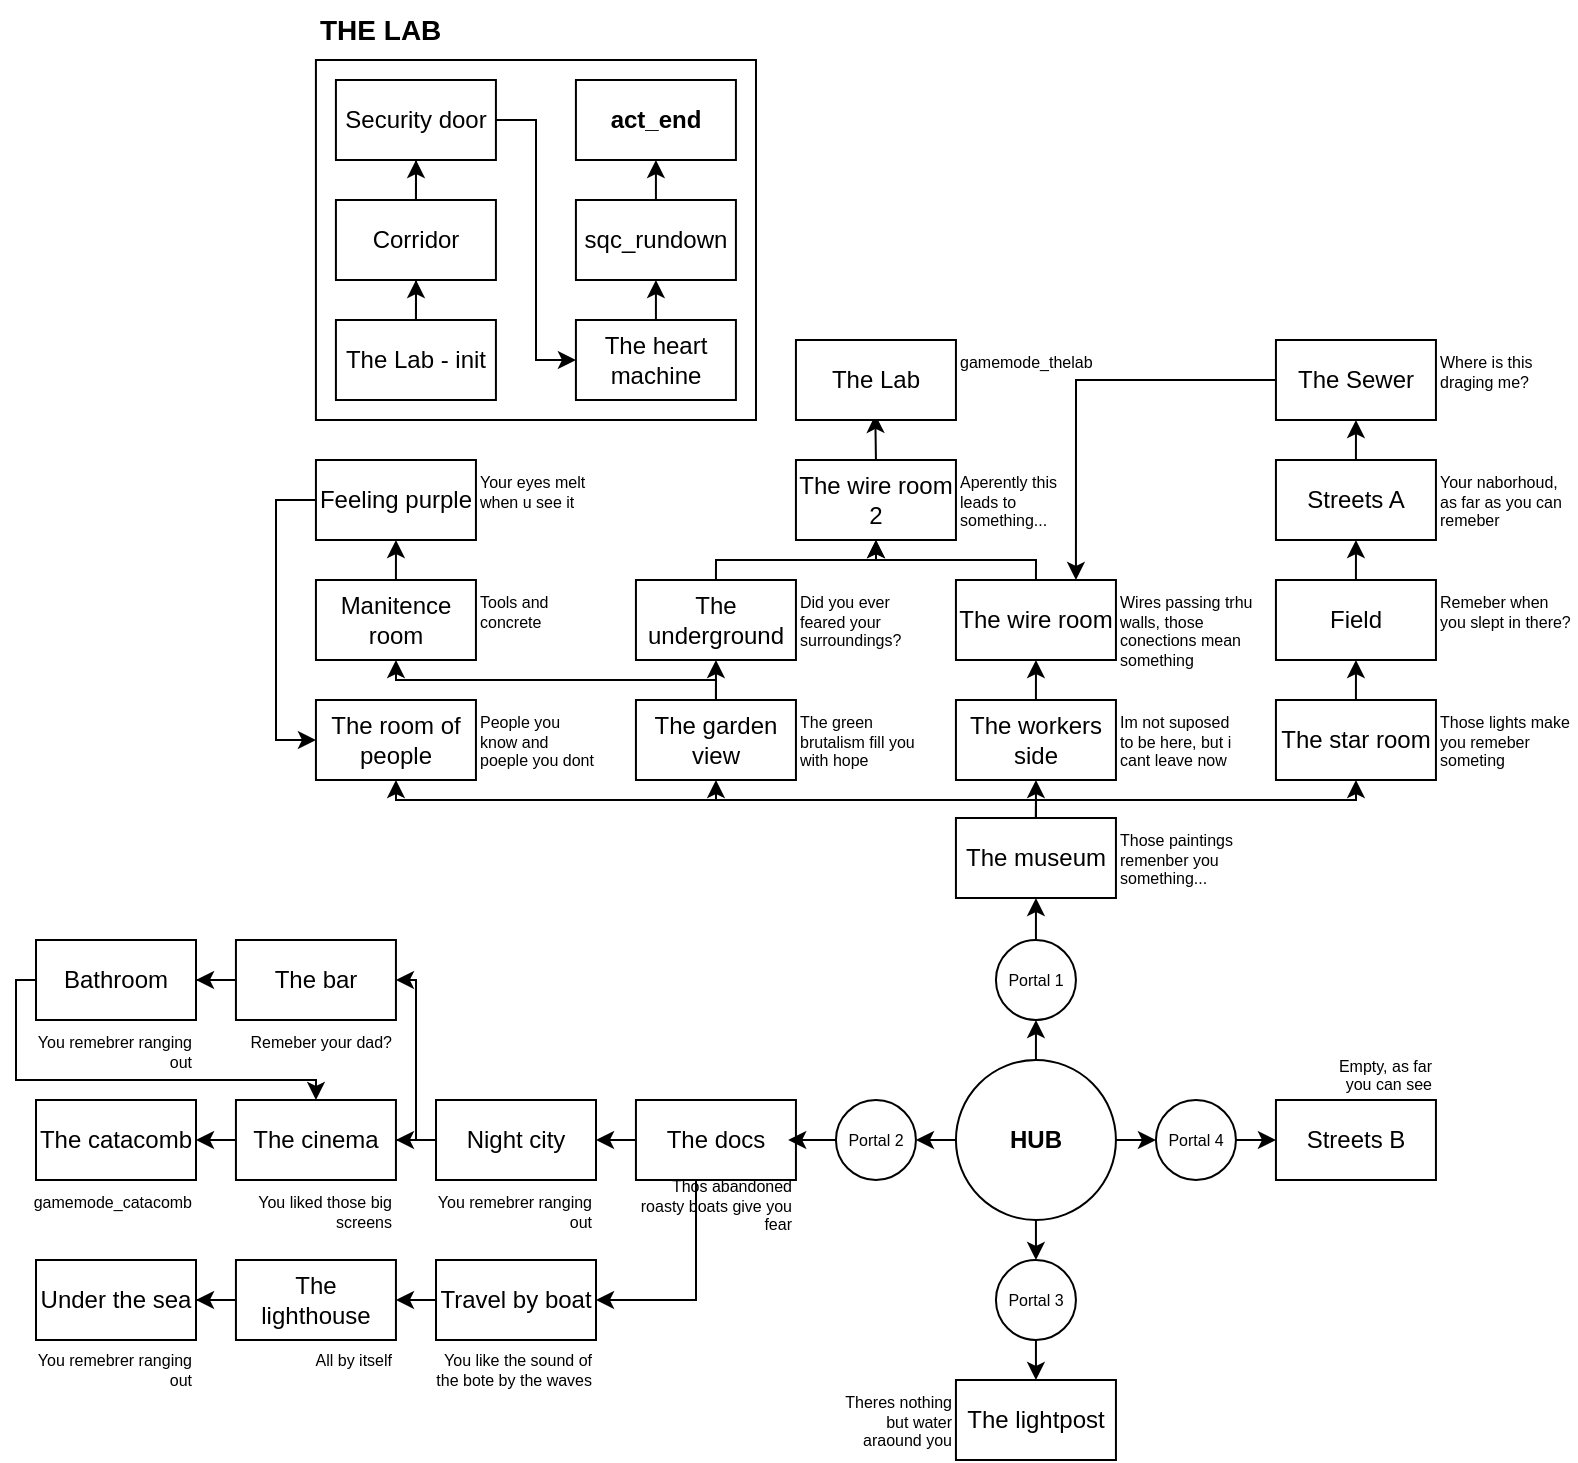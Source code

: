 <mxfile version="13.4.5" type="device"><diagram id="Pc19lq4PYDrqicsKCXSa" name="Page-1"><mxGraphModel dx="852" dy="494" grid="1" gridSize="10" guides="1" tooltips="1" connect="1" arrows="1" fold="1" page="1" pageScale="1" pageWidth="1169" pageHeight="827" math="0" shadow="0"><root><mxCell id="0"/><mxCell id="1" parent="0"/><mxCell id="A_m0dqGV9Qtd7rpwUfEz-50" style="edgeStyle=orthogonalEdgeStyle;rounded=0;orthogonalLoop=1;jettySize=auto;html=1;exitX=0.5;exitY=0;exitDx=0;exitDy=0;entryX=0.5;entryY=1;entryDx=0;entryDy=0;fontSize=8;" parent="1" source="A_m0dqGV9Qtd7rpwUfEz-1" target="A_m0dqGV9Qtd7rpwUfEz-45" edge="1"><mxGeometry relative="1" as="geometry"/></mxCell><mxCell id="A_m0dqGV9Qtd7rpwUfEz-51" style="edgeStyle=orthogonalEdgeStyle;rounded=0;orthogonalLoop=1;jettySize=auto;html=1;exitX=0.5;exitY=0;exitDx=0;exitDy=0;entryX=0.5;entryY=1;entryDx=0;entryDy=0;fontSize=8;" parent="1" source="A_m0dqGV9Qtd7rpwUfEz-1" target="A_m0dqGV9Qtd7rpwUfEz-48" edge="1"><mxGeometry relative="1" as="geometry"><Array as="points"><mxPoint x="699.97" y="1210"/><mxPoint x="539.97" y="1210"/></Array></mxGeometry></mxCell><mxCell id="A_m0dqGV9Qtd7rpwUfEz-52" style="edgeStyle=orthogonalEdgeStyle;rounded=0;orthogonalLoop=1;jettySize=auto;html=1;exitX=0.5;exitY=0;exitDx=0;exitDy=0;entryX=0.5;entryY=1;entryDx=0;entryDy=0;fontSize=8;" parent="1" source="A_m0dqGV9Qtd7rpwUfEz-1" target="A_m0dqGV9Qtd7rpwUfEz-49" edge="1"><mxGeometry relative="1" as="geometry"><Array as="points"><mxPoint x="699.97" y="1210"/><mxPoint x="859.97" y="1210"/></Array></mxGeometry></mxCell><mxCell id="HbvYhMTSDdxVXy9MjqAr-15" style="edgeStyle=orthogonalEdgeStyle;rounded=0;orthogonalLoop=1;jettySize=auto;html=1;exitX=0.5;exitY=0;exitDx=0;exitDy=0;entryX=0.5;entryY=1;entryDx=0;entryDy=0;" parent="1" source="A_m0dqGV9Qtd7rpwUfEz-1" target="HbvYhMTSDdxVXy9MjqAr-14" edge="1"><mxGeometry relative="1" as="geometry"><Array as="points"><mxPoint x="699.97" y="1210"/><mxPoint x="379.97" y="1210"/></Array></mxGeometry></mxCell><mxCell id="A_m0dqGV9Qtd7rpwUfEz-1" value="The museum" style="rounded=0;whiteSpace=wrap;html=1;" parent="1" vertex="1"><mxGeometry x="659.97" y="1219" width="80" height="40" as="geometry"/></mxCell><mxCell id="3eHGIwNzIK6Ah4zsBtiL-5" style="edgeStyle=orthogonalEdgeStyle;rounded=0;orthogonalLoop=1;jettySize=auto;html=1;exitX=0;exitY=0.5;exitDx=0;exitDy=0;entryX=1;entryY=0.5;entryDx=0;entryDy=0;" parent="1" source="A_m0dqGV9Qtd7rpwUfEz-4" target="3eHGIwNzIK6Ah4zsBtiL-2" edge="1"><mxGeometry relative="1" as="geometry"/></mxCell><mxCell id="3eHGIwNzIK6Ah4zsBtiL-19" style="edgeStyle=orthogonalEdgeStyle;rounded=0;orthogonalLoop=1;jettySize=auto;html=1;exitX=0;exitY=0.5;exitDx=0;exitDy=0;entryX=1;entryY=0.5;entryDx=0;entryDy=0;" parent="1" source="A_m0dqGV9Qtd7rpwUfEz-4" target="3eHGIwNzIK6Ah4zsBtiL-17" edge="1"><mxGeometry relative="1" as="geometry"><Array as="points"><mxPoint x="530" y="1380"/><mxPoint x="530" y="1460"/></Array></mxGeometry></mxCell><mxCell id="A_m0dqGV9Qtd7rpwUfEz-4" value="The docs" style="rounded=0;whiteSpace=wrap;html=1;" parent="1" vertex="1"><mxGeometry x="499.97" y="1360" width="80" height="40" as="geometry"/></mxCell><mxCell id="A_m0dqGV9Qtd7rpwUfEz-13" style="edgeStyle=orthogonalEdgeStyle;rounded=0;orthogonalLoop=1;jettySize=auto;html=1;exitX=0.5;exitY=0;exitDx=0;exitDy=0;entryX=0.5;entryY=1;entryDx=0;entryDy=0;fontSize=8;" parent="1" source="A_m0dqGV9Qtd7rpwUfEz-9" target="A_m0dqGV9Qtd7rpwUfEz-1" edge="1"><mxGeometry relative="1" as="geometry"/></mxCell><mxCell id="A_m0dqGV9Qtd7rpwUfEz-9" value="Portal 1" style="ellipse;whiteSpace=wrap;html=1;aspect=fixed;fontSize=8;" parent="1" vertex="1"><mxGeometry x="679.97" y="1280" width="40" height="40" as="geometry"/></mxCell><mxCell id="A_m0dqGV9Qtd7rpwUfEz-24" style="edgeStyle=orthogonalEdgeStyle;rounded=0;orthogonalLoop=1;jettySize=auto;html=1;exitX=1;exitY=0.5;exitDx=0;exitDy=0;entryX=0;entryY=0.5;entryDx=0;entryDy=0;fontSize=8;" parent="1" source="A_m0dqGV9Qtd7rpwUfEz-10" target="A_m0dqGV9Qtd7rpwUfEz-15" edge="1"><mxGeometry relative="1" as="geometry"/></mxCell><mxCell id="A_m0dqGV9Qtd7rpwUfEz-10" value="Portal 4" style="ellipse;whiteSpace=wrap;html=1;aspect=fixed;fontSize=8;" parent="1" vertex="1"><mxGeometry x="759.97" y="1360" width="40" height="40" as="geometry"/></mxCell><mxCell id="HbvYhMTSDdxVXy9MjqAr-23" style="edgeStyle=orthogonalEdgeStyle;rounded=0;orthogonalLoop=1;jettySize=auto;html=1;exitX=1;exitY=0.5;exitDx=0;exitDy=0;entryX=0.5;entryY=0;entryDx=0;entryDy=0;" parent="1" source="A_m0dqGV9Qtd7rpwUfEz-11" target="A_m0dqGV9Qtd7rpwUfEz-14" edge="1"><mxGeometry relative="1" as="geometry"/></mxCell><mxCell id="A_m0dqGV9Qtd7rpwUfEz-11" value="Portal 3" style="ellipse;whiteSpace=wrap;html=1;aspect=fixed;fontSize=8;direction=south;" parent="1" vertex="1"><mxGeometry x="679.97" y="1440" width="40" height="40" as="geometry"/></mxCell><mxCell id="A_m0dqGV9Qtd7rpwUfEz-22" style="edgeStyle=orthogonalEdgeStyle;rounded=0;orthogonalLoop=1;jettySize=auto;html=1;exitX=0;exitY=0.5;exitDx=0;exitDy=0;entryX=0.952;entryY=0.493;entryDx=0;entryDy=0;entryPerimeter=0;fontSize=8;" parent="1" source="A_m0dqGV9Qtd7rpwUfEz-12" target="A_m0dqGV9Qtd7rpwUfEz-4" edge="1"><mxGeometry relative="1" as="geometry"/></mxCell><mxCell id="A_m0dqGV9Qtd7rpwUfEz-12" value="Portal 2" style="ellipse;whiteSpace=wrap;html=1;aspect=fixed;fontSize=8;" parent="1" vertex="1"><mxGeometry x="599.97" y="1360" width="40" height="40" as="geometry"/></mxCell><mxCell id="A_m0dqGV9Qtd7rpwUfEz-14" value="The lightpost" style="rounded=0;whiteSpace=wrap;html=1;" parent="1" vertex="1"><mxGeometry x="659.97" y="1500" width="80" height="40" as="geometry"/></mxCell><mxCell id="A_m0dqGV9Qtd7rpwUfEz-15" value="Streets B" style="rounded=0;whiteSpace=wrap;html=1;" parent="1" vertex="1"><mxGeometry x="819.97" y="1360" width="80" height="40" as="geometry"/></mxCell><mxCell id="A_m0dqGV9Qtd7rpwUfEz-34" value="Those paintings remenber you something..." style="text;html=1;strokeColor=none;fillColor=none;align=left;verticalAlign=top;whiteSpace=wrap;rounded=0;fontSize=8;" parent="1" vertex="1"><mxGeometry x="739.97" y="1219" width="60" height="40" as="geometry"/></mxCell><mxCell id="A_m0dqGV9Qtd7rpwUfEz-35" value="Thos abandoned roasty boats give you fear" style="text;html=1;strokeColor=none;fillColor=none;align=right;verticalAlign=bottom;whiteSpace=wrap;rounded=0;fontSize=8;" parent="1" vertex="1"><mxGeometry x="499.97" y="1400" width="80" height="30" as="geometry"/></mxCell><mxCell id="A_m0dqGV9Qtd7rpwUfEz-36" value="Theres nothing but water araound you" style="text;html=1;strokeColor=none;fillColor=none;align=right;verticalAlign=top;whiteSpace=wrap;rounded=0;fontSize=8;" parent="1" vertex="1"><mxGeometry x="599.97" y="1500" width="60" height="40" as="geometry"/></mxCell><mxCell id="A_m0dqGV9Qtd7rpwUfEz-39" value="Empty, as far you can see" style="text;html=1;strokeColor=none;fillColor=none;align=right;verticalAlign=bottom;whiteSpace=wrap;rounded=0;fontSize=8;" parent="1" vertex="1"><mxGeometry x="849.97" y="1320" width="50" height="40" as="geometry"/></mxCell><mxCell id="A_m0dqGV9Qtd7rpwUfEz-56" style="edgeStyle=orthogonalEdgeStyle;rounded=0;orthogonalLoop=1;jettySize=auto;html=1;exitX=0.5;exitY=0;exitDx=0;exitDy=0;entryX=0.5;entryY=1;entryDx=0;entryDy=0;fontSize=8;" parent="1" source="A_m0dqGV9Qtd7rpwUfEz-45" target="A_m0dqGV9Qtd7rpwUfEz-55" edge="1"><mxGeometry relative="1" as="geometry"/></mxCell><mxCell id="A_m0dqGV9Qtd7rpwUfEz-45" value="The workers side" style="rounded=0;whiteSpace=wrap;html=1;" parent="1" vertex="1"><mxGeometry x="659.97" y="1160" width="80" height="40" as="geometry"/></mxCell><mxCell id="A_m0dqGV9Qtd7rpwUfEz-46" value="Im not suposed to be here, but i cant leave now" style="text;html=1;strokeColor=none;fillColor=none;align=left;verticalAlign=top;whiteSpace=wrap;rounded=0;fontSize=8;" parent="1" vertex="1"><mxGeometry x="739.97" y="1160" width="60" height="40" as="geometry"/></mxCell><mxCell id="A_m0dqGV9Qtd7rpwUfEz-62" style="edgeStyle=orthogonalEdgeStyle;rounded=0;orthogonalLoop=1;jettySize=auto;html=1;exitX=0.5;exitY=0;exitDx=0;exitDy=0;entryX=0.5;entryY=1;entryDx=0;entryDy=0;fontSize=8;" parent="1" source="A_m0dqGV9Qtd7rpwUfEz-48" target="A_m0dqGV9Qtd7rpwUfEz-61" edge="1"><mxGeometry relative="1" as="geometry"/></mxCell><mxCell id="A_m0dqGV9Qtd7rpwUfEz-66" style="edgeStyle=orthogonalEdgeStyle;rounded=0;orthogonalLoop=1;jettySize=auto;html=1;exitX=0.5;exitY=0;exitDx=0;exitDy=0;entryX=0.5;entryY=1;entryDx=0;entryDy=0;fontSize=8;" parent="1" source="A_m0dqGV9Qtd7rpwUfEz-48" target="A_m0dqGV9Qtd7rpwUfEz-65" edge="1"><mxGeometry relative="1" as="geometry"><Array as="points"><mxPoint x="539.97" y="1150"/><mxPoint x="379.97" y="1150"/></Array></mxGeometry></mxCell><mxCell id="A_m0dqGV9Qtd7rpwUfEz-48" value="The garden view" style="rounded=0;whiteSpace=wrap;html=1;" parent="1" vertex="1"><mxGeometry x="499.97" y="1160" width="80" height="40" as="geometry"/></mxCell><mxCell id="A_m0dqGV9Qtd7rpwUfEz-59" style="edgeStyle=orthogonalEdgeStyle;rounded=0;orthogonalLoop=1;jettySize=auto;html=1;exitX=0.5;exitY=0;exitDx=0;exitDy=0;entryX=0.5;entryY=1;entryDx=0;entryDy=0;fontSize=8;" parent="1" source="A_m0dqGV9Qtd7rpwUfEz-49" target="A_m0dqGV9Qtd7rpwUfEz-57" edge="1"><mxGeometry relative="1" as="geometry"/></mxCell><mxCell id="A_m0dqGV9Qtd7rpwUfEz-49" value="The star room" style="rounded=0;whiteSpace=wrap;html=1;" parent="1" vertex="1"><mxGeometry x="819.97" y="1160" width="80" height="40" as="geometry"/></mxCell><mxCell id="A_m0dqGV9Qtd7rpwUfEz-53" value="The green brutalism fill you with hope" style="text;html=1;strokeColor=none;fillColor=none;align=left;verticalAlign=top;whiteSpace=wrap;rounded=0;fontSize=8;" parent="1" vertex="1"><mxGeometry x="579.97" y="1160" width="60" height="40" as="geometry"/></mxCell><mxCell id="A_m0dqGV9Qtd7rpwUfEz-54" value="Those lights make you remeber someting" style="text;html=1;strokeColor=none;fillColor=none;align=left;verticalAlign=top;whiteSpace=wrap;rounded=0;fontSize=8;" parent="1" vertex="1"><mxGeometry x="899.97" y="1160" width="70" height="40" as="geometry"/></mxCell><mxCell id="A_m0dqGV9Qtd7rpwUfEz-70" style="edgeStyle=orthogonalEdgeStyle;rounded=0;orthogonalLoop=1;jettySize=auto;html=1;exitX=0.5;exitY=0;exitDx=0;exitDy=0;entryX=0.5;entryY=1;entryDx=0;entryDy=0;fontSize=8;" parent="1" source="A_m0dqGV9Qtd7rpwUfEz-55" target="A_m0dqGV9Qtd7rpwUfEz-69" edge="1"><mxGeometry relative="1" as="geometry"><Array as="points"><mxPoint x="699.97" y="1090"/><mxPoint x="619.97" y="1090"/></Array></mxGeometry></mxCell><mxCell id="A_m0dqGV9Qtd7rpwUfEz-55" value="The wire room" style="rounded=0;whiteSpace=wrap;html=1;" parent="1" vertex="1"><mxGeometry x="659.97" y="1100" width="80" height="40" as="geometry"/></mxCell><mxCell id="HbvYhMTSDdxVXy9MjqAr-5" style="edgeStyle=orthogonalEdgeStyle;rounded=0;orthogonalLoop=1;jettySize=auto;html=1;exitX=0.5;exitY=0;exitDx=0;exitDy=0;entryX=0.5;entryY=1;entryDx=0;entryDy=0;" parent="1" source="A_m0dqGV9Qtd7rpwUfEz-57" target="HbvYhMTSDdxVXy9MjqAr-4" edge="1"><mxGeometry relative="1" as="geometry"/></mxCell><mxCell id="A_m0dqGV9Qtd7rpwUfEz-57" value="Field" style="rounded=0;whiteSpace=wrap;html=1;" parent="1" vertex="1"><mxGeometry x="819.97" y="1100" width="80" height="40" as="geometry"/></mxCell><mxCell id="A_m0dqGV9Qtd7rpwUfEz-58" value="Wires passing trhu walls, those conections mean something" style="text;html=1;strokeColor=none;fillColor=none;align=left;verticalAlign=top;whiteSpace=wrap;rounded=0;fontSize=8;" parent="1" vertex="1"><mxGeometry x="739.97" y="1100" width="70" height="40" as="geometry"/></mxCell><mxCell id="A_m0dqGV9Qtd7rpwUfEz-60" value="Remeber when you slept in there?" style="text;html=1;strokeColor=none;fillColor=none;align=left;verticalAlign=top;whiteSpace=wrap;rounded=0;fontSize=8;" parent="1" vertex="1"><mxGeometry x="899.97" y="1100" width="70" height="40" as="geometry"/></mxCell><mxCell id="A_m0dqGV9Qtd7rpwUfEz-71" style="edgeStyle=orthogonalEdgeStyle;rounded=0;orthogonalLoop=1;jettySize=auto;html=1;exitX=0.5;exitY=0;exitDx=0;exitDy=0;entryX=0.5;entryY=1;entryDx=0;entryDy=0;fontSize=8;" parent="1" source="A_m0dqGV9Qtd7rpwUfEz-61" target="A_m0dqGV9Qtd7rpwUfEz-69" edge="1"><mxGeometry relative="1" as="geometry"><Array as="points"><mxPoint x="539.97" y="1090"/><mxPoint x="619.97" y="1090"/></Array></mxGeometry></mxCell><mxCell id="A_m0dqGV9Qtd7rpwUfEz-61" value="The underground" style="rounded=0;whiteSpace=wrap;html=1;" parent="1" vertex="1"><mxGeometry x="499.97" y="1100" width="80" height="40" as="geometry"/></mxCell><mxCell id="HbvYhMTSDdxVXy9MjqAr-35" style="edgeStyle=orthogonalEdgeStyle;rounded=0;orthogonalLoop=1;jettySize=auto;html=1;exitX=0.5;exitY=0;exitDx=0;exitDy=0;entryX=0.5;entryY=1;entryDx=0;entryDy=0;" parent="1" source="A_m0dqGV9Qtd7rpwUfEz-65" target="HbvYhMTSDdxVXy9MjqAr-18" edge="1"><mxGeometry relative="1" as="geometry"/></mxCell><mxCell id="A_m0dqGV9Qtd7rpwUfEz-65" value="Manitence room" style="rounded=0;whiteSpace=wrap;html=1;" parent="1" vertex="1"><mxGeometry x="339.97" y="1100" width="80" height="40" as="geometry"/></mxCell><mxCell id="A_m0dqGV9Qtd7rpwUfEz-67" value="Tools and concrete" style="text;html=1;strokeColor=none;fillColor=none;align=left;verticalAlign=top;whiteSpace=wrap;rounded=0;fontSize=8;" parent="1" vertex="1"><mxGeometry x="419.97" y="1100" width="60" height="40" as="geometry"/></mxCell><mxCell id="A_m0dqGV9Qtd7rpwUfEz-68" value="Did you ever feared your surroundings?" style="text;html=1;strokeColor=none;fillColor=none;align=left;verticalAlign=top;whiteSpace=wrap;rounded=0;fontSize=8;" parent="1" vertex="1"><mxGeometry x="579.97" y="1100" width="60" height="40" as="geometry"/></mxCell><mxCell id="HbvYhMTSDdxVXy9MjqAr-2" style="edgeStyle=orthogonalEdgeStyle;rounded=0;orthogonalLoop=1;jettySize=auto;html=1;exitX=0.5;exitY=0;exitDx=0;exitDy=0;entryX=0.496;entryY=0.935;entryDx=0;entryDy=0;entryPerimeter=0;" parent="1" source="A_m0dqGV9Qtd7rpwUfEz-69" target="HbvYhMTSDdxVXy9MjqAr-1" edge="1"><mxGeometry relative="1" as="geometry"/></mxCell><mxCell id="A_m0dqGV9Qtd7rpwUfEz-69" value="The wire room 2" style="rounded=0;whiteSpace=wrap;html=1;" parent="1" vertex="1"><mxGeometry x="579.97" y="1040" width="80" height="40" as="geometry"/></mxCell><mxCell id="A_m0dqGV9Qtd7rpwUfEz-72" value="Aperently this leads to something..." style="text;html=1;strokeColor=none;fillColor=none;align=left;verticalAlign=top;whiteSpace=wrap;rounded=0;fontSize=8;" parent="1" vertex="1"><mxGeometry x="659.97" y="1040" width="60.03" height="40" as="geometry"/></mxCell><mxCell id="HbvYhMTSDdxVXy9MjqAr-1" value="The Lab" style="rounded=0;whiteSpace=wrap;html=1;" parent="1" vertex="1"><mxGeometry x="579.97" y="980" width="80" height="40" as="geometry"/></mxCell><mxCell id="HbvYhMTSDdxVXy9MjqAr-37" style="edgeStyle=orthogonalEdgeStyle;rounded=0;orthogonalLoop=1;jettySize=auto;html=1;exitX=0.5;exitY=0;exitDx=0;exitDy=0;entryX=0.5;entryY=1;entryDx=0;entryDy=0;" parent="1" source="HbvYhMTSDdxVXy9MjqAr-4" target="HbvYhMTSDdxVXy9MjqAr-28" edge="1"><mxGeometry relative="1" as="geometry"/></mxCell><mxCell id="HbvYhMTSDdxVXy9MjqAr-4" value="Streets A" style="rounded=0;whiteSpace=wrap;html=1;" parent="1" vertex="1"><mxGeometry x="819.97" y="1040" width="80" height="40" as="geometry"/></mxCell><mxCell id="HbvYhMTSDdxVXy9MjqAr-12" value="Your naborhoud, as far as you can remeber" style="text;html=1;strokeColor=none;fillColor=none;align=left;verticalAlign=top;whiteSpace=wrap;rounded=0;fontSize=8;" parent="1" vertex="1"><mxGeometry x="899.97" y="1040" width="70" height="40" as="geometry"/></mxCell><mxCell id="HbvYhMTSDdxVXy9MjqAr-14" value="The room of people" style="rounded=0;whiteSpace=wrap;html=1;" parent="1" vertex="1"><mxGeometry x="339.97" y="1160" width="80" height="40" as="geometry"/></mxCell><mxCell id="HbvYhMTSDdxVXy9MjqAr-16" value="People you know and poeple you dont" style="text;html=1;strokeColor=none;fillColor=none;align=left;verticalAlign=top;whiteSpace=wrap;rounded=0;fontSize=8;" parent="1" vertex="1"><mxGeometry x="419.97" y="1160" width="60" height="40" as="geometry"/></mxCell><mxCell id="HbvYhMTSDdxVXy9MjqAr-36" style="edgeStyle=orthogonalEdgeStyle;rounded=0;orthogonalLoop=1;jettySize=auto;html=1;exitX=0;exitY=0.5;exitDx=0;exitDy=0;entryX=0;entryY=0.5;entryDx=0;entryDy=0;" parent="1" source="HbvYhMTSDdxVXy9MjqAr-18" target="HbvYhMTSDdxVXy9MjqAr-14" edge="1"><mxGeometry relative="1" as="geometry"/></mxCell><mxCell id="HbvYhMTSDdxVXy9MjqAr-18" value="Feeling purple" style="rounded=0;whiteSpace=wrap;html=1;" parent="1" vertex="1"><mxGeometry x="339.97" y="1040" width="80" height="40" as="geometry"/></mxCell><mxCell id="HbvYhMTSDdxVXy9MjqAr-22" value="Your eyes melt when u see it" style="text;html=1;strokeColor=none;fillColor=none;align=left;verticalAlign=top;whiteSpace=wrap;rounded=0;fontSize=8;" parent="1" vertex="1"><mxGeometry x="419.97" y="1040" width="60" height="40" as="geometry"/></mxCell><mxCell id="HbvYhMTSDdxVXy9MjqAr-32" style="edgeStyle=orthogonalEdgeStyle;rounded=0;orthogonalLoop=1;jettySize=auto;html=1;exitX=0;exitY=0.5;exitDx=0;exitDy=0;entryX=0.75;entryY=0;entryDx=0;entryDy=0;" parent="1" source="HbvYhMTSDdxVXy9MjqAr-28" target="A_m0dqGV9Qtd7rpwUfEz-55" edge="1"><mxGeometry relative="1" as="geometry"/></mxCell><mxCell id="HbvYhMTSDdxVXy9MjqAr-28" value="The Sewer" style="rounded=0;whiteSpace=wrap;html=1;" parent="1" vertex="1"><mxGeometry x="819.97" y="980" width="80" height="40" as="geometry"/></mxCell><mxCell id="HbvYhMTSDdxVXy9MjqAr-38" value="Where is this draging me?" style="text;html=1;strokeColor=none;fillColor=none;align=left;verticalAlign=top;whiteSpace=wrap;rounded=0;fontSize=8;" parent="1" vertex="1"><mxGeometry x="899.97" y="980" width="70" height="40" as="geometry"/></mxCell><mxCell id="HbvYhMTSDdxVXy9MjqAr-44" style="edgeStyle=orthogonalEdgeStyle;rounded=0;orthogonalLoop=1;jettySize=auto;html=1;exitX=0.5;exitY=0;exitDx=0;exitDy=0;" parent="1" source="HbvYhMTSDdxVXy9MjqAr-39" target="HbvYhMTSDdxVXy9MjqAr-41" edge="1"><mxGeometry relative="1" as="geometry"/></mxCell><mxCell id="HbvYhMTSDdxVXy9MjqAr-39" value="The Lab - init" style="rounded=0;whiteSpace=wrap;html=1;" parent="1" vertex="1"><mxGeometry x="349.96" y="970" width="80" height="40" as="geometry"/></mxCell><mxCell id="HbvYhMTSDdxVXy9MjqAr-45" style="edgeStyle=orthogonalEdgeStyle;rounded=0;orthogonalLoop=1;jettySize=auto;html=1;exitX=0.5;exitY=0;exitDx=0;exitDy=0;" parent="1" source="HbvYhMTSDdxVXy9MjqAr-41" target="HbvYhMTSDdxVXy9MjqAr-43" edge="1"><mxGeometry relative="1" as="geometry"/></mxCell><mxCell id="HbvYhMTSDdxVXy9MjqAr-41" value="Corridor" style="rounded=0;whiteSpace=wrap;html=1;" parent="1" vertex="1"><mxGeometry x="349.96" y="910" width="80" height="40" as="geometry"/></mxCell><mxCell id="HbvYhMTSDdxVXy9MjqAr-48" style="edgeStyle=orthogonalEdgeStyle;rounded=0;orthogonalLoop=1;jettySize=auto;html=1;exitX=0.5;exitY=0;exitDx=0;exitDy=0;entryX=0.5;entryY=1;entryDx=0;entryDy=0;" parent="1" source="HbvYhMTSDdxVXy9MjqAr-42" target="HbvYhMTSDdxVXy9MjqAr-47" edge="1"><mxGeometry relative="1" as="geometry"/></mxCell><mxCell id="HbvYhMTSDdxVXy9MjqAr-42" value="The heart machine" style="rounded=0;whiteSpace=wrap;html=1;" parent="1" vertex="1"><mxGeometry x="469.96" y="970" width="80" height="40" as="geometry"/></mxCell><mxCell id="HbvYhMTSDdxVXy9MjqAr-51" style="edgeStyle=orthogonalEdgeStyle;rounded=0;orthogonalLoop=1;jettySize=auto;html=1;exitX=1;exitY=0.5;exitDx=0;exitDy=0;entryX=0;entryY=0.5;entryDx=0;entryDy=0;" parent="1" source="HbvYhMTSDdxVXy9MjqAr-43" target="HbvYhMTSDdxVXy9MjqAr-42" edge="1"><mxGeometry relative="1" as="geometry"/></mxCell><mxCell id="HbvYhMTSDdxVXy9MjqAr-43" value="Security door" style="rounded=0;whiteSpace=wrap;html=1;" parent="1" vertex="1"><mxGeometry x="349.96" y="850" width="80" height="40" as="geometry"/></mxCell><mxCell id="HbvYhMTSDdxVXy9MjqAr-50" style="edgeStyle=orthogonalEdgeStyle;rounded=0;orthogonalLoop=1;jettySize=auto;html=1;exitX=0.5;exitY=0;exitDx=0;exitDy=0;entryX=0.5;entryY=1;entryDx=0;entryDy=0;" parent="1" source="HbvYhMTSDdxVXy9MjqAr-47" target="HbvYhMTSDdxVXy9MjqAr-49" edge="1"><mxGeometry relative="1" as="geometry"/></mxCell><mxCell id="HbvYhMTSDdxVXy9MjqAr-47" value="sqc_rundown" style="rounded=0;whiteSpace=wrap;html=1;" parent="1" vertex="1"><mxGeometry x="469.96" y="910" width="80" height="40" as="geometry"/></mxCell><mxCell id="HbvYhMTSDdxVXy9MjqAr-49" value="act_end" style="rounded=0;whiteSpace=wrap;html=1;fontStyle=1" parent="1" vertex="1"><mxGeometry x="469.96" y="850" width="80" height="40" as="geometry"/></mxCell><mxCell id="3eHGIwNzIK6Ah4zsBtiL-22" style="edgeStyle=orthogonalEdgeStyle;rounded=0;orthogonalLoop=1;jettySize=auto;html=1;exitX=0;exitY=0.5;exitDx=0;exitDy=0;" parent="1" source="3eHGIwNzIK6Ah4zsBtiL-2" target="3eHGIwNzIK6Ah4zsBtiL-8" edge="1"><mxGeometry relative="1" as="geometry"/></mxCell><mxCell id="3eHGIwNzIK6Ah4zsBtiL-23" style="edgeStyle=orthogonalEdgeStyle;rounded=0;orthogonalLoop=1;jettySize=auto;html=1;exitX=0;exitY=0.5;exitDx=0;exitDy=0;entryX=1;entryY=0.5;entryDx=0;entryDy=0;" parent="1" source="3eHGIwNzIK6Ah4zsBtiL-2" target="3eHGIwNzIK6Ah4zsBtiL-9" edge="1"><mxGeometry relative="1" as="geometry"><Array as="points"><mxPoint x="390.0" y="1380"/><mxPoint x="390.0" y="1300"/></Array></mxGeometry></mxCell><mxCell id="3eHGIwNzIK6Ah4zsBtiL-2" value="Night city" style="rounded=0;whiteSpace=wrap;html=1;" parent="1" vertex="1"><mxGeometry x="400.0" y="1360" width="80" height="40" as="geometry"/></mxCell><mxCell id="3eHGIwNzIK6Ah4zsBtiL-7" value="You remebrer ranging out" style="text;html=1;strokeColor=none;fillColor=none;align=right;verticalAlign=top;whiteSpace=wrap;rounded=0;fontSize=8;" parent="1" vertex="1"><mxGeometry x="400.0" y="1400" width="80" height="30" as="geometry"/></mxCell><mxCell id="3eHGIwNzIK6Ah4zsBtiL-32" style="edgeStyle=orthogonalEdgeStyle;rounded=0;orthogonalLoop=1;jettySize=auto;html=1;exitX=0;exitY=0.5;exitDx=0;exitDy=0;entryX=1;entryY=0.5;entryDx=0;entryDy=0;" parent="1" source="3eHGIwNzIK6Ah4zsBtiL-8" target="3eHGIwNzIK6Ah4zsBtiL-29" edge="1"><mxGeometry relative="1" as="geometry"/></mxCell><mxCell id="3eHGIwNzIK6Ah4zsBtiL-8" value="The cinema" style="rounded=0;whiteSpace=wrap;html=1;" parent="1" vertex="1"><mxGeometry x="299.97" y="1360" width="80" height="40" as="geometry"/></mxCell><mxCell id="3eHGIwNzIK6Ah4zsBtiL-27" style="edgeStyle=orthogonalEdgeStyle;rounded=0;orthogonalLoop=1;jettySize=auto;html=1;exitX=0;exitY=0.5;exitDx=0;exitDy=0;" parent="1" source="3eHGIwNzIK6Ah4zsBtiL-9" target="3eHGIwNzIK6Ah4zsBtiL-26" edge="1"><mxGeometry relative="1" as="geometry"/></mxCell><mxCell id="3eHGIwNzIK6Ah4zsBtiL-9" value="The bar" style="rounded=0;whiteSpace=wrap;html=1;" parent="1" vertex="1"><mxGeometry x="299.97" y="1280" width="80" height="40" as="geometry"/></mxCell><mxCell id="3eHGIwNzIK6Ah4zsBtiL-25" style="edgeStyle=orthogonalEdgeStyle;rounded=0;orthogonalLoop=1;jettySize=auto;html=1;exitX=0;exitY=0.5;exitDx=0;exitDy=0;" parent="1" source="3eHGIwNzIK6Ah4zsBtiL-10" target="3eHGIwNzIK6Ah4zsBtiL-14" edge="1"><mxGeometry relative="1" as="geometry"/></mxCell><mxCell id="3eHGIwNzIK6Ah4zsBtiL-10" value="The lighthouse" style="rounded=0;whiteSpace=wrap;html=1;" parent="1" vertex="1"><mxGeometry x="299.97" y="1440" width="80" height="40" as="geometry"/></mxCell><mxCell id="3eHGIwNzIK6Ah4zsBtiL-11" value="You liked those big screens" style="text;html=1;strokeColor=none;fillColor=none;align=right;verticalAlign=top;whiteSpace=wrap;rounded=0;fontSize=8;" parent="1" vertex="1"><mxGeometry x="299.97" y="1400" width="80" height="30" as="geometry"/></mxCell><mxCell id="3eHGIwNzIK6Ah4zsBtiL-12" value="Remeber your dad?" style="text;html=1;strokeColor=none;fillColor=none;align=right;verticalAlign=top;whiteSpace=wrap;rounded=0;fontSize=8;" parent="1" vertex="1"><mxGeometry x="299.97" y="1320" width="80" height="30" as="geometry"/></mxCell><mxCell id="3eHGIwNzIK6Ah4zsBtiL-13" value="All by itself" style="text;html=1;strokeColor=none;fillColor=none;align=right;verticalAlign=top;whiteSpace=wrap;rounded=0;fontSize=8;" parent="1" vertex="1"><mxGeometry x="299.97" y="1479" width="80" height="30" as="geometry"/></mxCell><mxCell id="3eHGIwNzIK6Ah4zsBtiL-14" value="Under the sea" style="rounded=0;whiteSpace=wrap;html=1;" parent="1" vertex="1"><mxGeometry x="200" y="1440" width="80" height="40" as="geometry"/></mxCell><mxCell id="3eHGIwNzIK6Ah4zsBtiL-16" value="You remebrer ranging out" style="text;html=1;strokeColor=none;fillColor=none;align=right;verticalAlign=top;whiteSpace=wrap;rounded=0;fontSize=8;" parent="1" vertex="1"><mxGeometry x="200.0" y="1479" width="80" height="30" as="geometry"/></mxCell><mxCell id="3eHGIwNzIK6Ah4zsBtiL-21" style="edgeStyle=orthogonalEdgeStyle;rounded=0;orthogonalLoop=1;jettySize=auto;html=1;exitX=0;exitY=0.5;exitDx=0;exitDy=0;entryX=1;entryY=0.5;entryDx=0;entryDy=0;" parent="1" source="3eHGIwNzIK6Ah4zsBtiL-17" target="3eHGIwNzIK6Ah4zsBtiL-10" edge="1"><mxGeometry relative="1" as="geometry"/></mxCell><mxCell id="3eHGIwNzIK6Ah4zsBtiL-17" value="Travel by boat" style="rounded=0;whiteSpace=wrap;html=1;" parent="1" vertex="1"><mxGeometry x="400.0" y="1440" width="80" height="40" as="geometry"/></mxCell><mxCell id="3eHGIwNzIK6Ah4zsBtiL-24" value="You like the sound of the bote by the waves" style="text;html=1;strokeColor=none;fillColor=none;align=right;verticalAlign=top;whiteSpace=wrap;rounded=0;fontSize=8;" parent="1" vertex="1"><mxGeometry x="400.0" y="1479" width="80" height="30" as="geometry"/></mxCell><mxCell id="3eHGIwNzIK6Ah4zsBtiL-34" style="edgeStyle=orthogonalEdgeStyle;rounded=0;orthogonalLoop=1;jettySize=auto;html=1;exitX=0;exitY=0.5;exitDx=0;exitDy=0;entryX=0.5;entryY=0;entryDx=0;entryDy=0;" parent="1" source="3eHGIwNzIK6Ah4zsBtiL-26" target="3eHGIwNzIK6Ah4zsBtiL-8" edge="1"><mxGeometry relative="1" as="geometry"><Array as="points"><mxPoint x="190" y="1300"/><mxPoint x="190" y="1350"/><mxPoint x="340.0" y="1350"/></Array></mxGeometry></mxCell><mxCell id="3eHGIwNzIK6Ah4zsBtiL-26" value="Bathroom" style="rounded=0;whiteSpace=wrap;html=1;" parent="1" vertex="1"><mxGeometry x="200" y="1280" width="80" height="40" as="geometry"/></mxCell><mxCell id="3eHGIwNzIK6Ah4zsBtiL-28" value="You remebrer ranging out" style="text;html=1;strokeColor=none;fillColor=none;align=right;verticalAlign=top;whiteSpace=wrap;rounded=0;fontSize=8;" parent="1" vertex="1"><mxGeometry x="200.0" y="1320" width="80" height="30" as="geometry"/></mxCell><mxCell id="3eHGIwNzIK6Ah4zsBtiL-29" value="The catacomb" style="rounded=0;whiteSpace=wrap;html=1;" parent="1" vertex="1"><mxGeometry x="200" y="1360" width="80" height="40" as="geometry"/></mxCell><mxCell id="3eHGIwNzIK6Ah4zsBtiL-30" value="gamemode_catacomb" style="text;html=1;strokeColor=none;fillColor=none;align=right;verticalAlign=top;whiteSpace=wrap;rounded=0;fontSize=8;" parent="1" vertex="1"><mxGeometry x="200.0" y="1400" width="80" height="30" as="geometry"/></mxCell><mxCell id="3eHGIwNzIK6Ah4zsBtiL-36" value="gamemode_thelab" style="text;html=1;strokeColor=none;fillColor=none;align=left;verticalAlign=top;whiteSpace=wrap;rounded=0;fontSize=8;" parent="1" vertex="1"><mxGeometry x="659.94" y="980" width="60.06" height="40" as="geometry"/></mxCell><mxCell id="3eHGIwNzIK6Ah4zsBtiL-37" value="" style="rounded=0;whiteSpace=wrap;html=1;fillColor=none;" parent="1" vertex="1"><mxGeometry x="339.96" y="840" width="220.03" height="180" as="geometry"/></mxCell><mxCell id="3eHGIwNzIK6Ah4zsBtiL-38" value="THE LAB" style="text;html=1;strokeColor=none;fillColor=none;align=left;verticalAlign=middle;whiteSpace=wrap;rounded=0;fontSize=14;fontStyle=1" parent="1" vertex="1"><mxGeometry x="339.96" y="810" width="80" height="30" as="geometry"/></mxCell><mxCell id="KhA2DAg9Yr5UDwJ9CPrs-3" style="edgeStyle=orthogonalEdgeStyle;rounded=0;orthogonalLoop=1;jettySize=auto;html=1;exitX=0.5;exitY=0;exitDx=0;exitDy=0;entryX=0.5;entryY=1;entryDx=0;entryDy=0;" edge="1" parent="1" source="KhA2DAg9Yr5UDwJ9CPrs-2" target="A_m0dqGV9Qtd7rpwUfEz-9"><mxGeometry relative="1" as="geometry"/></mxCell><mxCell id="KhA2DAg9Yr5UDwJ9CPrs-4" style="edgeStyle=orthogonalEdgeStyle;rounded=0;orthogonalLoop=1;jettySize=auto;html=1;exitX=0;exitY=0.5;exitDx=0;exitDy=0;entryX=1;entryY=0.5;entryDx=0;entryDy=0;" edge="1" parent="1" source="KhA2DAg9Yr5UDwJ9CPrs-2" target="A_m0dqGV9Qtd7rpwUfEz-12"><mxGeometry relative="1" as="geometry"/></mxCell><mxCell id="KhA2DAg9Yr5UDwJ9CPrs-5" style="edgeStyle=orthogonalEdgeStyle;rounded=0;orthogonalLoop=1;jettySize=auto;html=1;exitX=0.5;exitY=1;exitDx=0;exitDy=0;entryX=0;entryY=0.5;entryDx=0;entryDy=0;" edge="1" parent="1" source="KhA2DAg9Yr5UDwJ9CPrs-2" target="A_m0dqGV9Qtd7rpwUfEz-11"><mxGeometry relative="1" as="geometry"/></mxCell><mxCell id="KhA2DAg9Yr5UDwJ9CPrs-6" style="edgeStyle=orthogonalEdgeStyle;rounded=0;orthogonalLoop=1;jettySize=auto;html=1;exitX=1;exitY=0.5;exitDx=0;exitDy=0;entryX=0;entryY=0.5;entryDx=0;entryDy=0;" edge="1" parent="1" source="KhA2DAg9Yr5UDwJ9CPrs-2" target="A_m0dqGV9Qtd7rpwUfEz-10"><mxGeometry relative="1" as="geometry"/></mxCell><mxCell id="KhA2DAg9Yr5UDwJ9CPrs-2" value="HUB" style="ellipse;whiteSpace=wrap;html=1;aspect=fixed;fontStyle=1" vertex="1" parent="1"><mxGeometry x="659.97" y="1340" width="80" height="80" as="geometry"/></mxCell></root></mxGraphModel></diagram></mxfile>